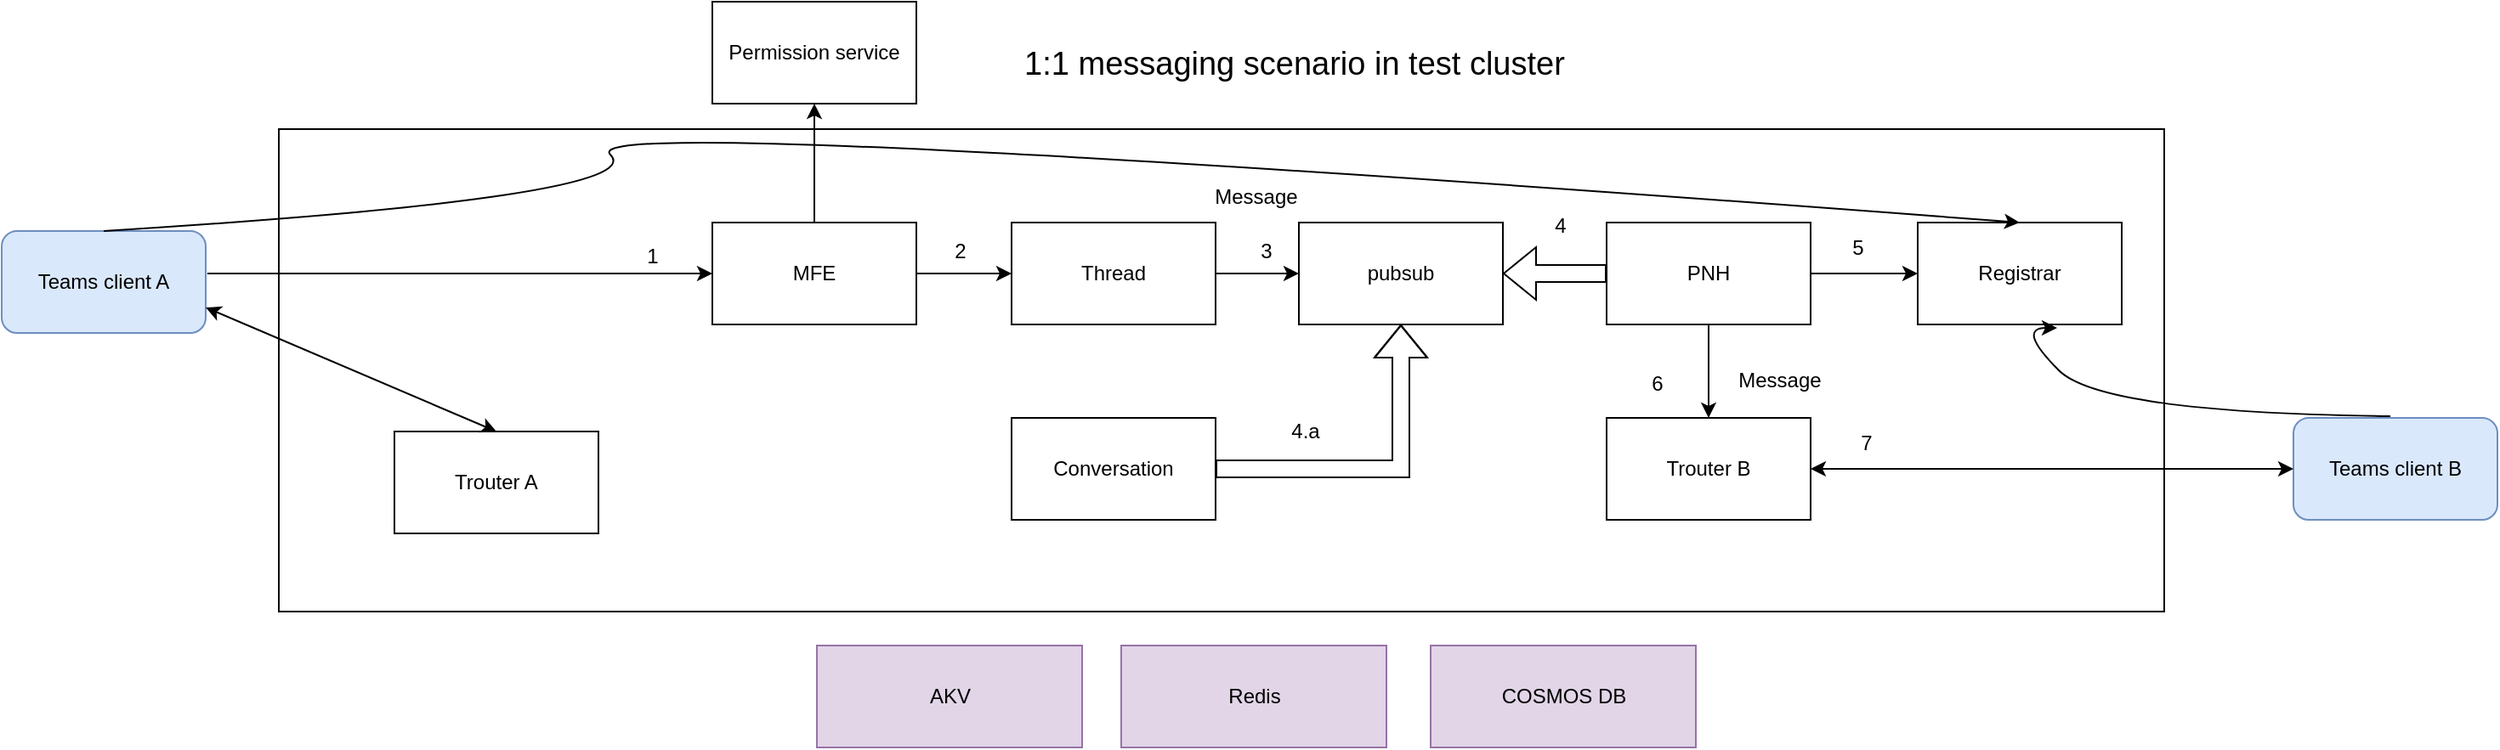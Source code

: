 <mxfile version="24.4.13" type="github">
  <diagram name="Page-1" id="89X0OO9_uZhQcRqU3iFE">
    <mxGraphModel dx="2828" dy="943" grid="0" gridSize="10" guides="1" tooltips="1" connect="1" arrows="1" fold="1" page="1" pageScale="1" pageWidth="1100" pageHeight="850" math="0" shadow="0">
      <root>
        <mxCell id="0" />
        <mxCell id="1" parent="0" />
        <mxCell id="JYjwAP-SkP5F_5M3dpSB-24" value="" style="rounded=0;whiteSpace=wrap;html=1;" vertex="1" parent="1">
          <mxGeometry x="-5" y="247" width="1109" height="284" as="geometry" />
        </mxCell>
        <mxCell id="JYjwAP-SkP5F_5M3dpSB-1" value="Teams client A" style="rounded=1;whiteSpace=wrap;html=1;fillColor=#dae8fc;strokeColor=#6c8ebf;" vertex="1" parent="1">
          <mxGeometry x="-168" y="307" width="120" height="60" as="geometry" />
        </mxCell>
        <mxCell id="JYjwAP-SkP5F_5M3dpSB-2" value="Teams client B" style="rounded=1;whiteSpace=wrap;html=1;fillColor=#dae8fc;strokeColor=#6c8ebf;" vertex="1" parent="1">
          <mxGeometry x="1180" y="417" width="120" height="60" as="geometry" />
        </mxCell>
        <mxCell id="JYjwAP-SkP5F_5M3dpSB-3" value="MFE" style="rounded=0;whiteSpace=wrap;html=1;" vertex="1" parent="1">
          <mxGeometry x="250" y="302" width="120" height="60" as="geometry" />
        </mxCell>
        <mxCell id="JYjwAP-SkP5F_5M3dpSB-4" value="Thread" style="rounded=0;whiteSpace=wrap;html=1;" vertex="1" parent="1">
          <mxGeometry x="426" y="302" width="120" height="60" as="geometry" />
        </mxCell>
        <mxCell id="JYjwAP-SkP5F_5M3dpSB-5" value="Conversation" style="rounded=0;whiteSpace=wrap;html=1;" vertex="1" parent="1">
          <mxGeometry x="426" y="417" width="120" height="60" as="geometry" />
        </mxCell>
        <mxCell id="JYjwAP-SkP5F_5M3dpSB-6" value="pubsub" style="rounded=0;whiteSpace=wrap;html=1;" vertex="1" parent="1">
          <mxGeometry x="595" y="302" width="120" height="60" as="geometry" />
        </mxCell>
        <mxCell id="JYjwAP-SkP5F_5M3dpSB-7" value="PNH" style="rounded=0;whiteSpace=wrap;html=1;" vertex="1" parent="1">
          <mxGeometry x="776" y="302" width="120" height="60" as="geometry" />
        </mxCell>
        <mxCell id="JYjwAP-SkP5F_5M3dpSB-8" value="Registrar" style="rounded=0;whiteSpace=wrap;html=1;" vertex="1" parent="1">
          <mxGeometry x="959" y="302" width="120" height="60" as="geometry" />
        </mxCell>
        <mxCell id="JYjwAP-SkP5F_5M3dpSB-9" value="Trouter B" style="rounded=0;whiteSpace=wrap;html=1;" vertex="1" parent="1">
          <mxGeometry x="776" y="417" width="120" height="60" as="geometry" />
        </mxCell>
        <mxCell id="JYjwAP-SkP5F_5M3dpSB-10" value="" style="endArrow=classic;startArrow=classic;html=1;rounded=0;exitX=1;exitY=0.5;exitDx=0;exitDy=0;entryX=0;entryY=0.5;entryDx=0;entryDy=0;" edge="1" parent="1" source="JYjwAP-SkP5F_5M3dpSB-9" target="JYjwAP-SkP5F_5M3dpSB-2">
          <mxGeometry width="50" height="50" relative="1" as="geometry">
            <mxPoint x="882" y="539" as="sourcePoint" />
            <mxPoint x="932" y="489" as="targetPoint" />
          </mxGeometry>
        </mxCell>
        <mxCell id="JYjwAP-SkP5F_5M3dpSB-11" value="Trouter A" style="rounded=0;whiteSpace=wrap;html=1;" vertex="1" parent="1">
          <mxGeometry x="63" y="425" width="120" height="60" as="geometry" />
        </mxCell>
        <mxCell id="JYjwAP-SkP5F_5M3dpSB-12" value="" style="endArrow=classic;startArrow=classic;html=1;rounded=0;entryX=1;entryY=0.75;entryDx=0;entryDy=0;exitX=0.5;exitY=0;exitDx=0;exitDy=0;" edge="1" parent="1" source="JYjwAP-SkP5F_5M3dpSB-11" target="JYjwAP-SkP5F_5M3dpSB-1">
          <mxGeometry width="50" height="50" relative="1" as="geometry">
            <mxPoint x="84" y="429" as="sourcePoint" />
            <mxPoint x="134" y="379" as="targetPoint" />
          </mxGeometry>
        </mxCell>
        <mxCell id="JYjwAP-SkP5F_5M3dpSB-13" value="" style="endArrow=classic;html=1;rounded=0;exitX=1.008;exitY=0.417;exitDx=0;exitDy=0;exitPerimeter=0;entryX=0;entryY=0.5;entryDx=0;entryDy=0;" edge="1" parent="1" source="JYjwAP-SkP5F_5M3dpSB-1" target="JYjwAP-SkP5F_5M3dpSB-3">
          <mxGeometry width="50" height="50" relative="1" as="geometry">
            <mxPoint x="217" y="251" as="sourcePoint" />
            <mxPoint x="267" y="201" as="targetPoint" />
          </mxGeometry>
        </mxCell>
        <mxCell id="JYjwAP-SkP5F_5M3dpSB-14" value="" style="endArrow=classic;html=1;rounded=0;exitX=1;exitY=0.5;exitDx=0;exitDy=0;entryX=0;entryY=0.5;entryDx=0;entryDy=0;" edge="1" parent="1" source="JYjwAP-SkP5F_5M3dpSB-3" target="JYjwAP-SkP5F_5M3dpSB-4">
          <mxGeometry width="50" height="50" relative="1" as="geometry">
            <mxPoint x="391" y="287" as="sourcePoint" />
            <mxPoint x="441" y="237" as="targetPoint" />
          </mxGeometry>
        </mxCell>
        <mxCell id="JYjwAP-SkP5F_5M3dpSB-15" value="" style="endArrow=classic;html=1;rounded=0;exitX=1;exitY=0.5;exitDx=0;exitDy=0;" edge="1" parent="1" source="JYjwAP-SkP5F_5M3dpSB-4" target="JYjwAP-SkP5F_5M3dpSB-6">
          <mxGeometry width="50" height="50" relative="1" as="geometry">
            <mxPoint x="605" y="283" as="sourcePoint" />
            <mxPoint x="655" y="233" as="targetPoint" />
          </mxGeometry>
        </mxCell>
        <mxCell id="JYjwAP-SkP5F_5M3dpSB-17" value="" style="endArrow=classic;html=1;rounded=0;exitX=1;exitY=0.5;exitDx=0;exitDy=0;" edge="1" parent="1" source="JYjwAP-SkP5F_5M3dpSB-7" target="JYjwAP-SkP5F_5M3dpSB-8">
          <mxGeometry width="50" height="50" relative="1" as="geometry">
            <mxPoint x="941" y="300" as="sourcePoint" />
            <mxPoint x="991" y="250" as="targetPoint" />
          </mxGeometry>
        </mxCell>
        <mxCell id="JYjwAP-SkP5F_5M3dpSB-18" value="" style="endArrow=classic;html=1;rounded=0;exitX=0.5;exitY=1;exitDx=0;exitDy=0;" edge="1" parent="1" source="JYjwAP-SkP5F_5M3dpSB-7" target="JYjwAP-SkP5F_5M3dpSB-9">
          <mxGeometry width="50" height="50" relative="1" as="geometry">
            <mxPoint x="844" y="635" as="sourcePoint" />
            <mxPoint x="894" y="585" as="targetPoint" />
          </mxGeometry>
        </mxCell>
        <mxCell id="JYjwAP-SkP5F_5M3dpSB-20" value="" style="shape=flexArrow;endArrow=classic;html=1;rounded=0;entryX=1;entryY=0.5;entryDx=0;entryDy=0;" edge="1" parent="1" source="JYjwAP-SkP5F_5M3dpSB-7" target="JYjwAP-SkP5F_5M3dpSB-6">
          <mxGeometry width="50" height="50" relative="1" as="geometry">
            <mxPoint x="711" y="409" as="sourcePoint" />
            <mxPoint x="761" y="359" as="targetPoint" />
          </mxGeometry>
        </mxCell>
        <mxCell id="JYjwAP-SkP5F_5M3dpSB-21" value="" style="shape=flexArrow;endArrow=classic;html=1;rounded=0;exitX=1;exitY=0.5;exitDx=0;exitDy=0;entryX=0.5;entryY=1;entryDx=0;entryDy=0;" edge="1" parent="1" source="JYjwAP-SkP5F_5M3dpSB-5" target="JYjwAP-SkP5F_5M3dpSB-6">
          <mxGeometry width="50" height="50" relative="1" as="geometry">
            <mxPoint x="605" y="461" as="sourcePoint" />
            <mxPoint x="655" y="411" as="targetPoint" />
            <Array as="points">
              <mxPoint x="655" y="447" />
            </Array>
          </mxGeometry>
        </mxCell>
        <mxCell id="JYjwAP-SkP5F_5M3dpSB-22" value="Message" style="text;html=1;align=center;verticalAlign=middle;whiteSpace=wrap;rounded=0;" vertex="1" parent="1">
          <mxGeometry x="540" y="272" width="60" height="30" as="geometry" />
        </mxCell>
        <mxCell id="JYjwAP-SkP5F_5M3dpSB-23" value="Message" style="text;html=1;align=center;verticalAlign=middle;whiteSpace=wrap;rounded=0;" vertex="1" parent="1">
          <mxGeometry x="848" y="380" width="60" height="30" as="geometry" />
        </mxCell>
        <mxCell id="JYjwAP-SkP5F_5M3dpSB-26" value="" style="curved=1;endArrow=classic;html=1;rounded=0;exitX=0.5;exitY=0;exitDx=0;exitDy=0;entryX=0.5;entryY=0;entryDx=0;entryDy=0;" edge="1" parent="1" source="JYjwAP-SkP5F_5M3dpSB-1" target="JYjwAP-SkP5F_5M3dpSB-8">
          <mxGeometry width="50" height="50" relative="1" as="geometry">
            <mxPoint x="165" y="287" as="sourcePoint" />
            <mxPoint x="364" y="193" as="targetPoint" />
            <Array as="points">
              <mxPoint x="215" y="287" />
              <mxPoint x="165" y="237" />
            </Array>
          </mxGeometry>
        </mxCell>
        <mxCell id="JYjwAP-SkP5F_5M3dpSB-27" value="" style="curved=1;endArrow=classic;html=1;rounded=0;" edge="1" parent="1">
          <mxGeometry width="50" height="50" relative="1" as="geometry">
            <mxPoint x="1237" y="416" as="sourcePoint" />
            <mxPoint x="1041" y="364" as="targetPoint" />
            <Array as="points">
              <mxPoint x="1067" y="414" />
              <mxPoint x="1017" y="364" />
            </Array>
          </mxGeometry>
        </mxCell>
        <mxCell id="JYjwAP-SkP5F_5M3dpSB-30" value="1" style="text;html=1;align=center;verticalAlign=middle;whiteSpace=wrap;rounded=0;" vertex="1" parent="1">
          <mxGeometry x="185" y="307" width="60" height="30" as="geometry" />
        </mxCell>
        <mxCell id="JYjwAP-SkP5F_5M3dpSB-31" value="2" style="text;html=1;align=center;verticalAlign=middle;whiteSpace=wrap;rounded=0;" vertex="1" parent="1">
          <mxGeometry x="366" y="304" width="60" height="30" as="geometry" />
        </mxCell>
        <mxCell id="JYjwAP-SkP5F_5M3dpSB-32" value="3" style="text;html=1;align=center;verticalAlign=middle;whiteSpace=wrap;rounded=0;" vertex="1" parent="1">
          <mxGeometry x="546" y="304" width="60" height="30" as="geometry" />
        </mxCell>
        <mxCell id="JYjwAP-SkP5F_5M3dpSB-33" value="4" style="text;html=1;align=center;verticalAlign=middle;whiteSpace=wrap;rounded=0;" vertex="1" parent="1">
          <mxGeometry x="719" y="289" width="60" height="30" as="geometry" />
        </mxCell>
        <mxCell id="JYjwAP-SkP5F_5M3dpSB-34" value="5" style="text;html=1;align=center;verticalAlign=middle;whiteSpace=wrap;rounded=0;" vertex="1" parent="1">
          <mxGeometry x="894" y="302" width="60" height="30" as="geometry" />
        </mxCell>
        <mxCell id="JYjwAP-SkP5F_5M3dpSB-35" value="6" style="text;html=1;align=center;verticalAlign=middle;whiteSpace=wrap;rounded=0;" vertex="1" parent="1">
          <mxGeometry x="776" y="382" width="60" height="30" as="geometry" />
        </mxCell>
        <mxCell id="JYjwAP-SkP5F_5M3dpSB-36" value="4.a" style="text;html=1;align=center;verticalAlign=middle;whiteSpace=wrap;rounded=0;" vertex="1" parent="1">
          <mxGeometry x="569" y="410" width="60" height="30" as="geometry" />
        </mxCell>
        <mxCell id="JYjwAP-SkP5F_5M3dpSB-37" value="&lt;font style=&quot;font-size: 19px;&quot;&gt;1:1 messaging scenario in test cluster&lt;/font&gt;" style="text;html=1;align=center;verticalAlign=middle;whiteSpace=wrap;rounded=0;" vertex="1" parent="1">
          <mxGeometry x="409" y="194" width="367" height="30" as="geometry" />
        </mxCell>
        <mxCell id="JYjwAP-SkP5F_5M3dpSB-40" value="7" style="text;html=1;align=center;verticalAlign=middle;whiteSpace=wrap;rounded=0;" vertex="1" parent="1">
          <mxGeometry x="899" y="417" width="60" height="30" as="geometry" />
        </mxCell>
        <mxCell id="JYjwAP-SkP5F_5M3dpSB-41" value="AKV" style="rounded=0;whiteSpace=wrap;html=1;fillColor=#e1d5e7;strokeColor=#9673a6;" vertex="1" parent="1">
          <mxGeometry x="311.5" y="551" width="156" height="60" as="geometry" />
        </mxCell>
        <mxCell id="JYjwAP-SkP5F_5M3dpSB-42" value="Redis" style="rounded=0;whiteSpace=wrap;html=1;fillColor=#e1d5e7;strokeColor=#9673a6;" vertex="1" parent="1">
          <mxGeometry x="490.5" y="551" width="156" height="60" as="geometry" />
        </mxCell>
        <mxCell id="JYjwAP-SkP5F_5M3dpSB-43" value="COSMOS DB" style="rounded=0;whiteSpace=wrap;html=1;fillColor=#e1d5e7;strokeColor=#9673a6;" vertex="1" parent="1">
          <mxGeometry x="672.5" y="551" width="156" height="60" as="geometry" />
        </mxCell>
        <mxCell id="JYjwAP-SkP5F_5M3dpSB-44" value="Permission service" style="rounded=0;whiteSpace=wrap;html=1;" vertex="1" parent="1">
          <mxGeometry x="250" y="172" width="120" height="60" as="geometry" />
        </mxCell>
        <mxCell id="JYjwAP-SkP5F_5M3dpSB-45" value="" style="endArrow=classic;html=1;rounded=0;entryX=0.5;entryY=1;entryDx=0;entryDy=0;exitX=0.5;exitY=0;exitDx=0;exitDy=0;" edge="1" parent="1" source="JYjwAP-SkP5F_5M3dpSB-3" target="JYjwAP-SkP5F_5M3dpSB-44">
          <mxGeometry width="50" height="50" relative="1" as="geometry">
            <mxPoint x="185" y="225" as="sourcePoint" />
            <mxPoint x="235" y="175" as="targetPoint" />
          </mxGeometry>
        </mxCell>
      </root>
    </mxGraphModel>
  </diagram>
</mxfile>

